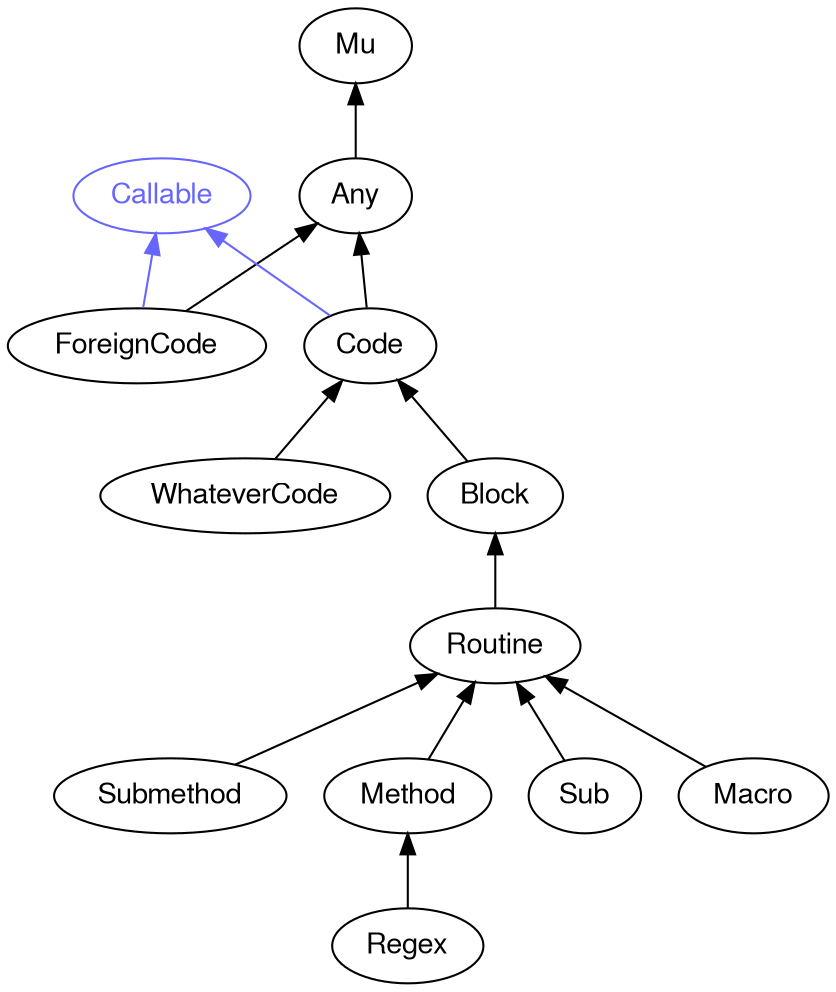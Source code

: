 digraph "perl6-type-graph" {
    rankdir=BT;
    splines=polyline;
    overlap=false; 
    // Types
    "Callable" [color="#6666FF", fontcolor="#6666FF", href="/type/Callable", fontname="FreeSans"];
    "Mu" [color="#000000", fontcolor="#000000", href="/type/Mu", fontname="FreeSans"];
    "Any" [color="#000000", fontcolor="#000000", href="/type/Any", fontname="FreeSans"];
    "ForeignCode" [color="#000000", fontcolor="#000000", href="/type/ForeignCode", fontname="FreeSans"];
    "Code" [color="#000000", fontcolor="#000000", href="/type/Code", fontname="FreeSans"];
    "WhateverCode" [color="#000000", fontcolor="#000000", href="/type/WhateverCode", fontname="FreeSans"];
    "Block" [color="#000000", fontcolor="#000000", href="/type/Block", fontname="FreeSans"];
    "Routine" [color="#000000", fontcolor="#000000", href="/type/Routine", fontname="FreeSans"];
    "Submethod" [color="#000000", fontcolor="#000000", href="/type/Submethod", fontname="FreeSans"];
    "Method" [color="#000000", fontcolor="#000000", href="/type/Method", fontname="FreeSans"];
    "Sub" [color="#000000", fontcolor="#000000", href="/type/Sub", fontname="FreeSans"];
    "Macro" [color="#000000", fontcolor="#000000", href="/type/Macro", fontname="FreeSans"];
    "Regex" [color="#000000", fontcolor="#000000", href="/type/Regex", fontname="FreeSans"];

    // Superclasses
    "Any" -> "Mu" [color="#000000"];
    "ForeignCode" -> "Any" [color="#000000"];
    "Code" -> "Any" [color="#000000"];
    "WhateverCode" -> "Code" [color="#000000"];
    "Block" -> "Code" [color="#000000"];
    "Routine" -> "Block" [color="#000000"];
    "Submethod" -> "Routine" [color="#000000"];
    "Method" -> "Routine" [color="#000000"];
    "Sub" -> "Routine" [color="#000000"];
    "Macro" -> "Routine" [color="#000000"];
    "Regex" -> "Method" [color="#000000"];

    // Roles
    "ForeignCode" -> "Callable" [color="#6666FF"];
    "Code" -> "Callable" [color="#6666FF"];
}
